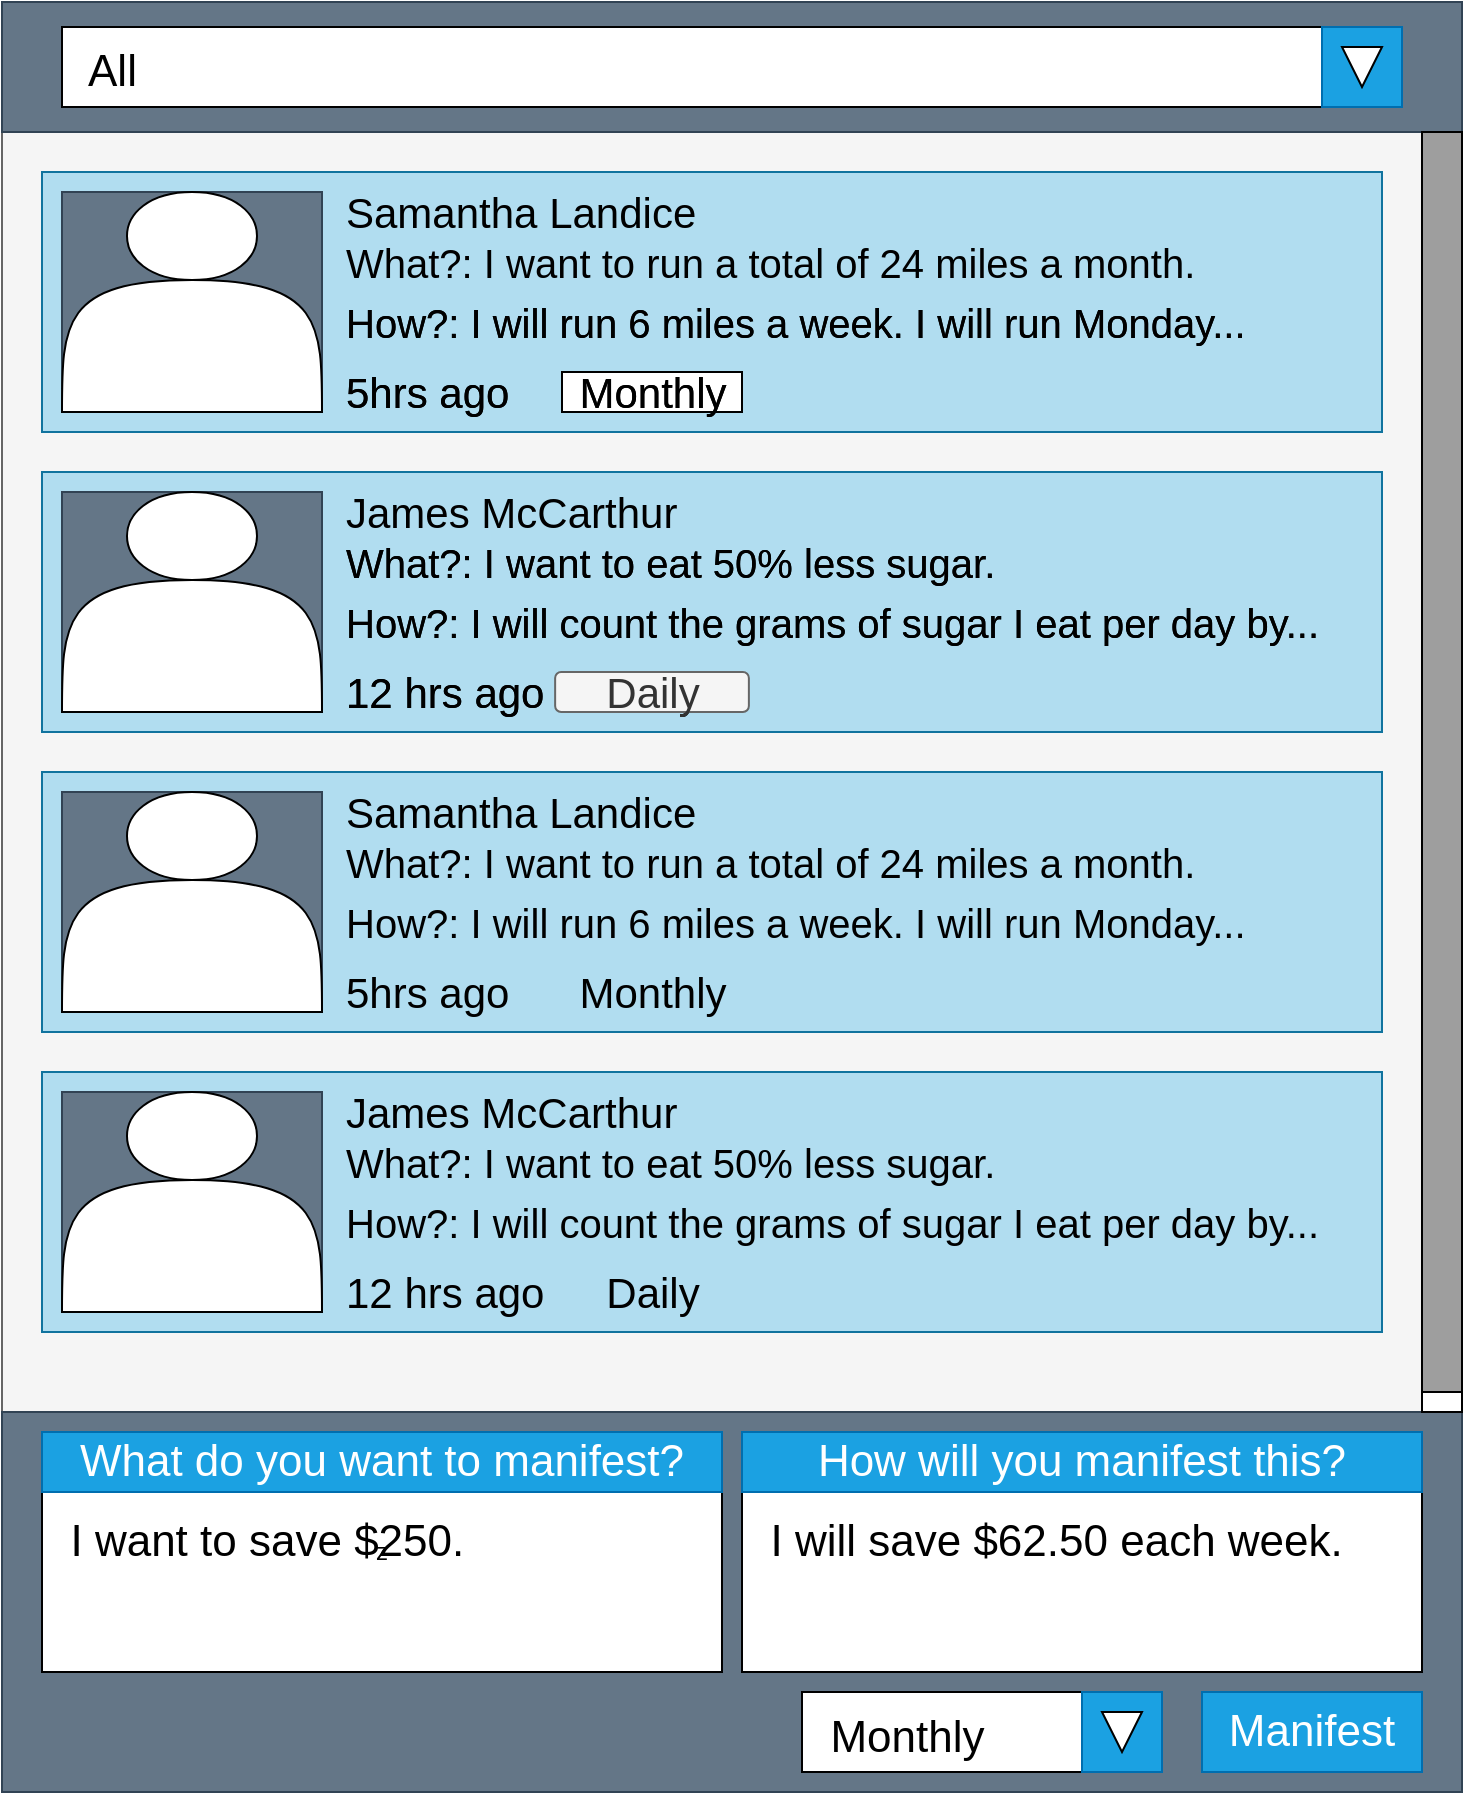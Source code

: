 <mxfile>
    <diagram id="Eg4kmt5O35PWVtNWwd45" name="Page-1">
        <mxGraphModel dx="1650" dy="945" grid="1" gridSize="10" guides="1" tooltips="1" connect="1" arrows="1" fold="1" page="1" pageScale="1" pageWidth="850" pageHeight="1100" math="0" shadow="0">
            <root>
                <mxCell id="0"/>
                <mxCell id="1" parent="0"/>
                <mxCell id="3" value="" style="rounded=0;whiteSpace=wrap;html=1;fillColor=#f5f5f5;strokeColor=#666666;fontColor=#333333;" parent="1" vertex="1">
                    <mxGeometry x="60" y="105" width="730" height="890" as="geometry"/>
                </mxCell>
                <mxCell id="4" value="" style="rounded=0;whiteSpace=wrap;html=1;strokeColor=#314354;fontColor=#ffffff;fillColor=#647687;" parent="1" vertex="1">
                    <mxGeometry x="60" y="105" width="730" height="65" as="geometry"/>
                </mxCell>
                <mxCell id="5" value="" style="rounded=0;whiteSpace=wrap;html=1;" parent="1" vertex="1">
                    <mxGeometry x="90" y="117.5" width="670" height="40" as="geometry"/>
                </mxCell>
                <mxCell id="6" value="" style="rounded=0;whiteSpace=wrap;html=1;fillColor=#1ba1e2;strokeColor=#006EAF;fontColor=#ffffff;" parent="1" vertex="1">
                    <mxGeometry x="720" y="117.5" width="40" height="40" as="geometry"/>
                </mxCell>
                <mxCell id="7" value="" style="triangle;whiteSpace=wrap;html=1;direction=south;" parent="1" vertex="1">
                    <mxGeometry x="730" y="127.5" width="20" height="20" as="geometry"/>
                </mxCell>
                <mxCell id="8" value="&lt;span style=&quot;font-size: 22px&quot;&gt;&amp;nbsp; All&lt;/span&gt;" style="text;html=1;strokeColor=none;fillColor=none;align=left;verticalAlign=middle;whiteSpace=wrap;rounded=0;" parent="1" vertex="1">
                    <mxGeometry x="90" y="120" width="630" height="40" as="geometry"/>
                </mxCell>
                <mxCell id="10" value="" style="rounded=0;whiteSpace=wrap;html=1;fillColor=#647687;strokeColor=#314354;fontColor=#ffffff;" parent="1" vertex="1">
                    <mxGeometry x="60" y="810" width="730" height="190" as="geometry"/>
                </mxCell>
                <mxCell id="11" value="z" style="rounded=0;whiteSpace=wrap;html=1;" parent="1" vertex="1">
                    <mxGeometry x="80" y="820" width="340" height="120" as="geometry"/>
                </mxCell>
                <mxCell id="12" value="" style="rounded=0;whiteSpace=wrap;html=1;fillColor=#1ba1e2;strokeColor=#006EAF;fontColor=#ffffff;" parent="1" vertex="1">
                    <mxGeometry x="660" y="950" width="110" height="40" as="geometry"/>
                </mxCell>
                <mxCell id="13" value="" style="rounded=0;whiteSpace=wrap;html=1;" parent="1" vertex="1">
                    <mxGeometry x="460" y="950" width="180" height="40" as="geometry"/>
                </mxCell>
                <mxCell id="15" value="" style="rounded=0;whiteSpace=wrap;html=1;fillColor=#1ba1e2;strokeColor=#006EAF;fontColor=#ffffff;" parent="1" vertex="1">
                    <mxGeometry x="600" y="950" width="40" height="40" as="geometry"/>
                </mxCell>
                <mxCell id="16" value="" style="triangle;whiteSpace=wrap;html=1;direction=south;" parent="1" vertex="1">
                    <mxGeometry x="610" y="960" width="20" height="20" as="geometry"/>
                </mxCell>
                <mxCell id="17" value="&lt;span style=&quot;font-size: 22px&quot;&gt;Manifest&lt;/span&gt;" style="text;html=1;strokeColor=#006EAF;fillColor=#1ba1e2;align=center;verticalAlign=middle;whiteSpace=wrap;rounded=0;fontColor=#ffffff;" parent="1" vertex="1">
                    <mxGeometry x="660" y="950" width="110" height="40" as="geometry"/>
                </mxCell>
                <mxCell id="18" value="&lt;span style=&quot;font-size: 22px&quot;&gt;&amp;nbsp; Monthly&lt;/span&gt;" style="text;html=1;strokeColor=none;fillColor=none;align=left;verticalAlign=middle;whiteSpace=wrap;rounded=0;" parent="1" vertex="1">
                    <mxGeometry x="460" y="955" width="140" height="35" as="geometry"/>
                </mxCell>
                <mxCell id="19" value="" style="rounded=0;whiteSpace=wrap;html=1;" parent="1" vertex="1">
                    <mxGeometry x="430" y="820" width="340" height="120" as="geometry"/>
                </mxCell>
                <mxCell id="20" value="" style="rounded=0;whiteSpace=wrap;html=1;" parent="1" vertex="1">
                    <mxGeometry x="80" y="820" width="340" height="30" as="geometry"/>
                </mxCell>
                <mxCell id="21" value="" style="rounded=0;whiteSpace=wrap;html=1;" parent="1" vertex="1">
                    <mxGeometry x="430" y="820" width="340" height="30" as="geometry"/>
                </mxCell>
                <mxCell id="22" value="&lt;span style=&quot;font-size: 22px&quot;&gt;What do you want to manifest?&lt;/span&gt;" style="text;html=1;strokeColor=#006EAF;fillColor=#1ba1e2;align=center;verticalAlign=middle;whiteSpace=wrap;rounded=0;fontColor=#ffffff;" parent="1" vertex="1">
                    <mxGeometry x="80" y="820" width="340" height="30" as="geometry"/>
                </mxCell>
                <mxCell id="23" value="&lt;span style=&quot;font-size: 22px&quot;&gt;How will you manifest this?&lt;/span&gt;" style="text;html=1;strokeColor=#006EAF;fillColor=#1ba1e2;align=center;verticalAlign=middle;whiteSpace=wrap;rounded=0;fontColor=#ffffff;" parent="1" vertex="1">
                    <mxGeometry x="430" y="820" width="340" height="30" as="geometry"/>
                </mxCell>
                <mxCell id="25" value="&lt;span style=&quot;font-size: 22px&quot;&gt;&amp;nbsp; I want to save $250.&lt;/span&gt;" style="text;html=1;strokeColor=none;fillColor=none;align=left;verticalAlign=middle;whiteSpace=wrap;rounded=0;" parent="1" vertex="1">
                    <mxGeometry x="80" y="860" width="321" height="30" as="geometry"/>
                </mxCell>
                <mxCell id="26" value="&lt;span style=&quot;font-size: 22px&quot;&gt;&amp;nbsp; I will save $62.50 each week.&lt;/span&gt;" style="text;html=1;strokeColor=none;fillColor=none;align=left;verticalAlign=middle;whiteSpace=wrap;rounded=0;" parent="1" vertex="1">
                    <mxGeometry x="430" y="860" width="340" height="30" as="geometry"/>
                </mxCell>
                <mxCell id="27" value="" style="rounded=0;whiteSpace=wrap;html=1;align=left;fillColor=#b1ddf0;strokeColor=#10739e;" parent="1" vertex="1">
                    <mxGeometry x="80" y="190" width="670" height="130" as="geometry"/>
                </mxCell>
                <mxCell id="28" value="" style="rounded=0;whiteSpace=wrap;html=1;align=left;fillColor=#b1ddf0;strokeColor=#10739e;" parent="1" vertex="1">
                    <mxGeometry x="80" y="340" width="670" height="130" as="geometry"/>
                </mxCell>
                <mxCell id="30" value="" style="rounded=0;whiteSpace=wrap;html=1;align=left;fillColor=#b1ddf0;strokeColor=#10739e;" parent="1" vertex="1">
                    <mxGeometry x="80" y="490" width="670" height="130" as="geometry"/>
                </mxCell>
                <mxCell id="31" value="" style="rounded=0;whiteSpace=wrap;html=1;align=left;fillColor=#b1ddf0;strokeColor=#10739e;" parent="1" vertex="1">
                    <mxGeometry x="80" y="640" width="670" height="130" as="geometry"/>
                </mxCell>
                <mxCell id="32" value="" style="rounded=0;whiteSpace=wrap;html=1;align=left;" parent="1" vertex="1">
                    <mxGeometry x="770" y="170" width="20" height="640" as="geometry"/>
                </mxCell>
                <mxCell id="33" value="" style="rounded=0;whiteSpace=wrap;html=1;align=left;fillColor=#9E9E9E;" parent="1" vertex="1">
                    <mxGeometry x="770" y="170" width="20" height="630" as="geometry"/>
                </mxCell>
                <mxCell id="34" value="" style="rounded=0;whiteSpace=wrap;html=1;strokeColor=#314354;fillColor=#647687;align=left;fontColor=#ffffff;" parent="1" vertex="1">
                    <mxGeometry x="90" y="200" width="130" height="110" as="geometry"/>
                </mxCell>
                <mxCell id="36" value="&lt;font style=&quot;font-size: 21px&quot;&gt;Samantha Landice&lt;/font&gt;" style="text;html=1;strokeColor=none;fillColor=none;align=left;verticalAlign=middle;whiteSpace=wrap;rounded=0;" parent="1" vertex="1">
                    <mxGeometry x="230" y="200" width="510" height="20" as="geometry"/>
                </mxCell>
                <mxCell id="37" value="&lt;font style=&quot;font-size: 20px&quot;&gt;What?: I want to run a total of 24 miles a month.&lt;/font&gt;" style="text;html=1;strokeColor=none;fillColor=none;align=left;verticalAlign=middle;whiteSpace=wrap;rounded=0;" parent="1" vertex="1">
                    <mxGeometry x="230" y="220" width="510" height="30" as="geometry"/>
                </mxCell>
                <mxCell id="38" value="&lt;font style=&quot;font-size: 20px&quot;&gt;How?: I will run 6 miles a week. I will run Monday...&lt;/font&gt;" style="text;html=1;strokeColor=none;fillColor=none;align=left;verticalAlign=middle;whiteSpace=wrap;rounded=0;" parent="1" vertex="1">
                    <mxGeometry x="230" y="250" width="510" height="30" as="geometry"/>
                </mxCell>
                <mxCell id="39" value="" style="rounded=0;whiteSpace=wrap;html=1;strokeColor=#000000;fillColor=#FFFFFF;align=left;" parent="1" vertex="1">
                    <mxGeometry x="340" y="290" width="90" height="20" as="geometry"/>
                </mxCell>
                <mxCell id="40" value="&lt;span style=&quot;font-size: 21px&quot;&gt;Monthly&lt;/span&gt;" style="text;html=1;strokeColor=none;fillColor=none;align=center;verticalAlign=middle;whiteSpace=wrap;rounded=1;" parent="1" vertex="1">
                    <mxGeometry x="336.57" y="290" width="96.87" height="20" as="geometry"/>
                </mxCell>
                <mxCell id="43" value="&lt;span style=&quot;font-size: 21px&quot;&gt;5hrs ago&lt;/span&gt;" style="text;html=1;strokeColor=none;fillColor=none;align=left;verticalAlign=middle;whiteSpace=wrap;rounded=0;" parent="1" vertex="1">
                    <mxGeometry x="230" y="290" width="100" height="20" as="geometry"/>
                </mxCell>
                <mxCell id="58" value="" style="rounded=0;whiteSpace=wrap;html=1;strokeColor=#314354;fillColor=#647687;align=left;fontColor=#ffffff;" parent="1" vertex="1">
                    <mxGeometry x="90" y="350" width="130" height="110" as="geometry"/>
                </mxCell>
                <mxCell id="59" value="" style="rounded=0;whiteSpace=wrap;html=1;strokeColor=#314354;fillColor=#647687;align=left;fontColor=#ffffff;" parent="1" vertex="1">
                    <mxGeometry x="90" y="500" width="130" height="110" as="geometry"/>
                </mxCell>
                <mxCell id="60" value="" style="rounded=0;whiteSpace=wrap;html=1;strokeColor=#314354;fillColor=#647687;align=left;fontColor=#ffffff;" parent="1" vertex="1">
                    <mxGeometry x="90" y="650" width="130" height="110" as="geometry"/>
                </mxCell>
                <mxCell id="64" value="&lt;font style=&quot;font-size: 21px&quot;&gt;James McCarthur&lt;/font&gt;" style="text;html=1;strokeColor=none;fillColor=none;align=left;verticalAlign=middle;whiteSpace=wrap;rounded=0;" parent="1" vertex="1">
                    <mxGeometry x="230" y="350" width="510" height="20" as="geometry"/>
                </mxCell>
                <mxCell id="65" value="&lt;font style=&quot;font-size: 20px&quot;&gt;What?: I want to eat 50% less sugar.&lt;/font&gt;" style="text;html=1;strokeColor=none;fillColor=none;align=left;verticalAlign=middle;whiteSpace=wrap;rounded=0;" parent="1" vertex="1">
                    <mxGeometry x="230" y="370" width="510" height="30" as="geometry"/>
                </mxCell>
                <mxCell id="66" value="&lt;font style=&quot;font-size: 20px&quot;&gt;How?: I will count the grams of sugar I eat per day by...&lt;/font&gt;" style="text;html=1;strokeColor=none;fillColor=none;align=left;verticalAlign=middle;whiteSpace=wrap;rounded=0;" parent="1" vertex="1">
                    <mxGeometry x="230" y="400" width="510" height="30" as="geometry"/>
                </mxCell>
                <mxCell id="70" value="&lt;span style=&quot;font-size: 21px&quot;&gt;12 hrs ago&lt;/span&gt;" style="text;html=1;strokeColor=none;fillColor=none;align=left;verticalAlign=middle;whiteSpace=wrap;rounded=0;" parent="1" vertex="1">
                    <mxGeometry x="230" y="440" width="110" height="20" as="geometry"/>
                </mxCell>
                <mxCell id="73" value="" style="rounded=0;whiteSpace=wrap;html=1;strokeColor=#000000;fillColor=#FFFFFF;align=left;" parent="1" vertex="1">
                    <mxGeometry x="340" y="440" width="90" height="20" as="geometry"/>
                </mxCell>
                <mxCell id="77" value="&lt;span style=&quot;font-size: 21px&quot;&gt;Daily&lt;/span&gt;" style="text;html=1;strokeColor=none;fillColor=none;align=center;verticalAlign=middle;whiteSpace=wrap;rounded=1;" parent="1" vertex="1">
                    <mxGeometry x="336.57" y="440" width="96.87" height="20" as="geometry"/>
                </mxCell>
                <mxCell id="84" value="&lt;span style=&quot;font-size: 21px&quot;&gt;Monthly&lt;/span&gt;" style="text;html=1;strokeColor=none;fillColor=none;align=center;verticalAlign=middle;whiteSpace=wrap;rounded=1;" vertex="1" parent="1">
                    <mxGeometry x="336.57" y="290" width="96.87" height="20" as="geometry"/>
                </mxCell>
                <mxCell id="85" value="&lt;span style=&quot;font-size: 21px&quot;&gt;5hrs ago&lt;/span&gt;" style="text;html=1;strokeColor=none;fillColor=none;align=left;verticalAlign=middle;whiteSpace=wrap;rounded=0;" vertex="1" parent="1">
                    <mxGeometry x="230" y="290" width="100" height="20" as="geometry"/>
                </mxCell>
                <mxCell id="86" value="&lt;font style=&quot;font-size: 20px&quot;&gt;How?: I will run 6 miles a week. I will run Monday...&lt;/font&gt;" style="text;html=1;strokeColor=none;fillColor=none;align=left;verticalAlign=middle;whiteSpace=wrap;rounded=0;" vertex="1" parent="1">
                    <mxGeometry x="230" y="250" width="510" height="30" as="geometry"/>
                </mxCell>
                <mxCell id="87" value="&lt;font style=&quot;font-size: 21px&quot;&gt;Samantha Landice&lt;/font&gt;" style="text;html=1;strokeColor=none;fillColor=none;align=left;verticalAlign=middle;whiteSpace=wrap;rounded=0;" vertex="1" parent="1">
                    <mxGeometry x="230" y="500" width="510" height="20" as="geometry"/>
                </mxCell>
                <mxCell id="88" value="&lt;font style=&quot;font-size: 20px&quot;&gt;What?: I want to run a total of 24 miles a month.&lt;/font&gt;" style="text;html=1;strokeColor=none;fillColor=none;align=left;verticalAlign=middle;whiteSpace=wrap;rounded=0;" vertex="1" parent="1">
                    <mxGeometry x="230" y="520" width="510" height="30" as="geometry"/>
                </mxCell>
                <mxCell id="89" value="&lt;span style=&quot;font-size: 21px&quot;&gt;Monthly&lt;/span&gt;" style="text;html=1;strokeColor=none;fillColor=none;align=center;verticalAlign=middle;whiteSpace=wrap;rounded=1;" vertex="1" parent="1">
                    <mxGeometry x="336.57" y="590" width="96.87" height="20" as="geometry"/>
                </mxCell>
                <mxCell id="90" value="&lt;span style=&quot;font-size: 21px&quot;&gt;5hrs ago&lt;/span&gt;" style="text;html=1;strokeColor=none;fillColor=none;align=left;verticalAlign=middle;whiteSpace=wrap;rounded=0;" vertex="1" parent="1">
                    <mxGeometry x="230" y="590" width="100" height="20" as="geometry"/>
                </mxCell>
                <mxCell id="91" value="&lt;font style=&quot;font-size: 20px&quot;&gt;How?: I will run 6 miles a week. I will run Monday...&lt;/font&gt;" style="text;html=1;strokeColor=none;fillColor=none;align=left;verticalAlign=middle;whiteSpace=wrap;rounded=0;" vertex="1" parent="1">
                    <mxGeometry x="230" y="550" width="510" height="30" as="geometry"/>
                </mxCell>
                <mxCell id="92" value="&lt;span style=&quot;font-size: 21px&quot;&gt;Daily&lt;/span&gt;" style="text;html=1;strokeColor=#666666;fillColor=#f5f5f5;align=center;verticalAlign=middle;whiteSpace=wrap;rounded=1;fontColor=#333333;" vertex="1" parent="1">
                    <mxGeometry x="336.57" y="440" width="96.87" height="20" as="geometry"/>
                </mxCell>
                <mxCell id="93" value="&lt;span style=&quot;font-size: 21px&quot;&gt;12 hrs ago&lt;/span&gt;" style="text;html=1;strokeColor=none;fillColor=none;align=left;verticalAlign=middle;whiteSpace=wrap;rounded=0;" vertex="1" parent="1">
                    <mxGeometry x="230" y="440" width="110" height="20" as="geometry"/>
                </mxCell>
                <mxCell id="94" value="&lt;font style=&quot;font-size: 20px&quot;&gt;How?: I will count the grams of sugar I eat per day by...&lt;/font&gt;" style="text;html=1;strokeColor=none;fillColor=none;align=left;verticalAlign=middle;whiteSpace=wrap;rounded=0;" vertex="1" parent="1">
                    <mxGeometry x="230" y="400" width="510" height="30" as="geometry"/>
                </mxCell>
                <mxCell id="95" value="&lt;font style=&quot;font-size: 20px&quot;&gt;What?: I want to eat 50% less sugar.&lt;/font&gt;" style="text;html=1;strokeColor=none;fillColor=none;align=left;verticalAlign=middle;whiteSpace=wrap;rounded=0;" vertex="1" parent="1">
                    <mxGeometry x="230" y="370" width="510" height="30" as="geometry"/>
                </mxCell>
                <mxCell id="96" value="&lt;font style=&quot;font-size: 21px&quot;&gt;James McCarthur&lt;/font&gt;" style="text;html=1;strokeColor=none;fillColor=none;align=left;verticalAlign=middle;whiteSpace=wrap;rounded=0;" vertex="1" parent="1">
                    <mxGeometry x="230" y="650" width="510" height="20" as="geometry"/>
                </mxCell>
                <mxCell id="97" value="&lt;span style=&quot;font-size: 21px&quot;&gt;Daily&lt;/span&gt;" style="text;html=1;strokeColor=none;fillColor=none;align=center;verticalAlign=middle;whiteSpace=wrap;rounded=1;" vertex="1" parent="1">
                    <mxGeometry x="336.57" y="740" width="96.87" height="20" as="geometry"/>
                </mxCell>
                <mxCell id="98" value="&lt;span style=&quot;font-size: 21px&quot;&gt;12 hrs ago&lt;/span&gt;" style="text;html=1;strokeColor=none;fillColor=none;align=left;verticalAlign=middle;whiteSpace=wrap;rounded=0;" vertex="1" parent="1">
                    <mxGeometry x="230" y="740" width="110" height="20" as="geometry"/>
                </mxCell>
                <mxCell id="99" value="&lt;font style=&quot;font-size: 20px&quot;&gt;How?: I will count the grams of sugar I eat per day by...&lt;/font&gt;" style="text;html=1;strokeColor=none;fillColor=none;align=left;verticalAlign=middle;whiteSpace=wrap;rounded=0;" vertex="1" parent="1">
                    <mxGeometry x="230" y="700" width="510" height="30" as="geometry"/>
                </mxCell>
                <mxCell id="100" value="&lt;font style=&quot;font-size: 20px&quot;&gt;What?: I want to eat 50% less sugar.&lt;/font&gt;" style="text;html=1;strokeColor=none;fillColor=none;align=left;verticalAlign=middle;whiteSpace=wrap;rounded=0;" vertex="1" parent="1">
                    <mxGeometry x="230" y="670" width="510" height="30" as="geometry"/>
                </mxCell>
                <mxCell id="104" value="" style="shape=actor;whiteSpace=wrap;html=1;" vertex="1" parent="1">
                    <mxGeometry x="90" y="350" width="130" height="110" as="geometry"/>
                </mxCell>
                <mxCell id="105" value="" style="shape=actor;whiteSpace=wrap;html=1;" vertex="1" parent="1">
                    <mxGeometry x="90" y="200" width="130" height="110" as="geometry"/>
                </mxCell>
                <mxCell id="106" value="" style="shape=actor;whiteSpace=wrap;html=1;" vertex="1" parent="1">
                    <mxGeometry x="90" y="500" width="130" height="110" as="geometry"/>
                </mxCell>
                <mxCell id="107" value="" style="shape=actor;whiteSpace=wrap;html=1;" vertex="1" parent="1">
                    <mxGeometry x="90" y="650" width="130" height="110" as="geometry"/>
                </mxCell>
            </root>
        </mxGraphModel>
    </diagram>
</mxfile>